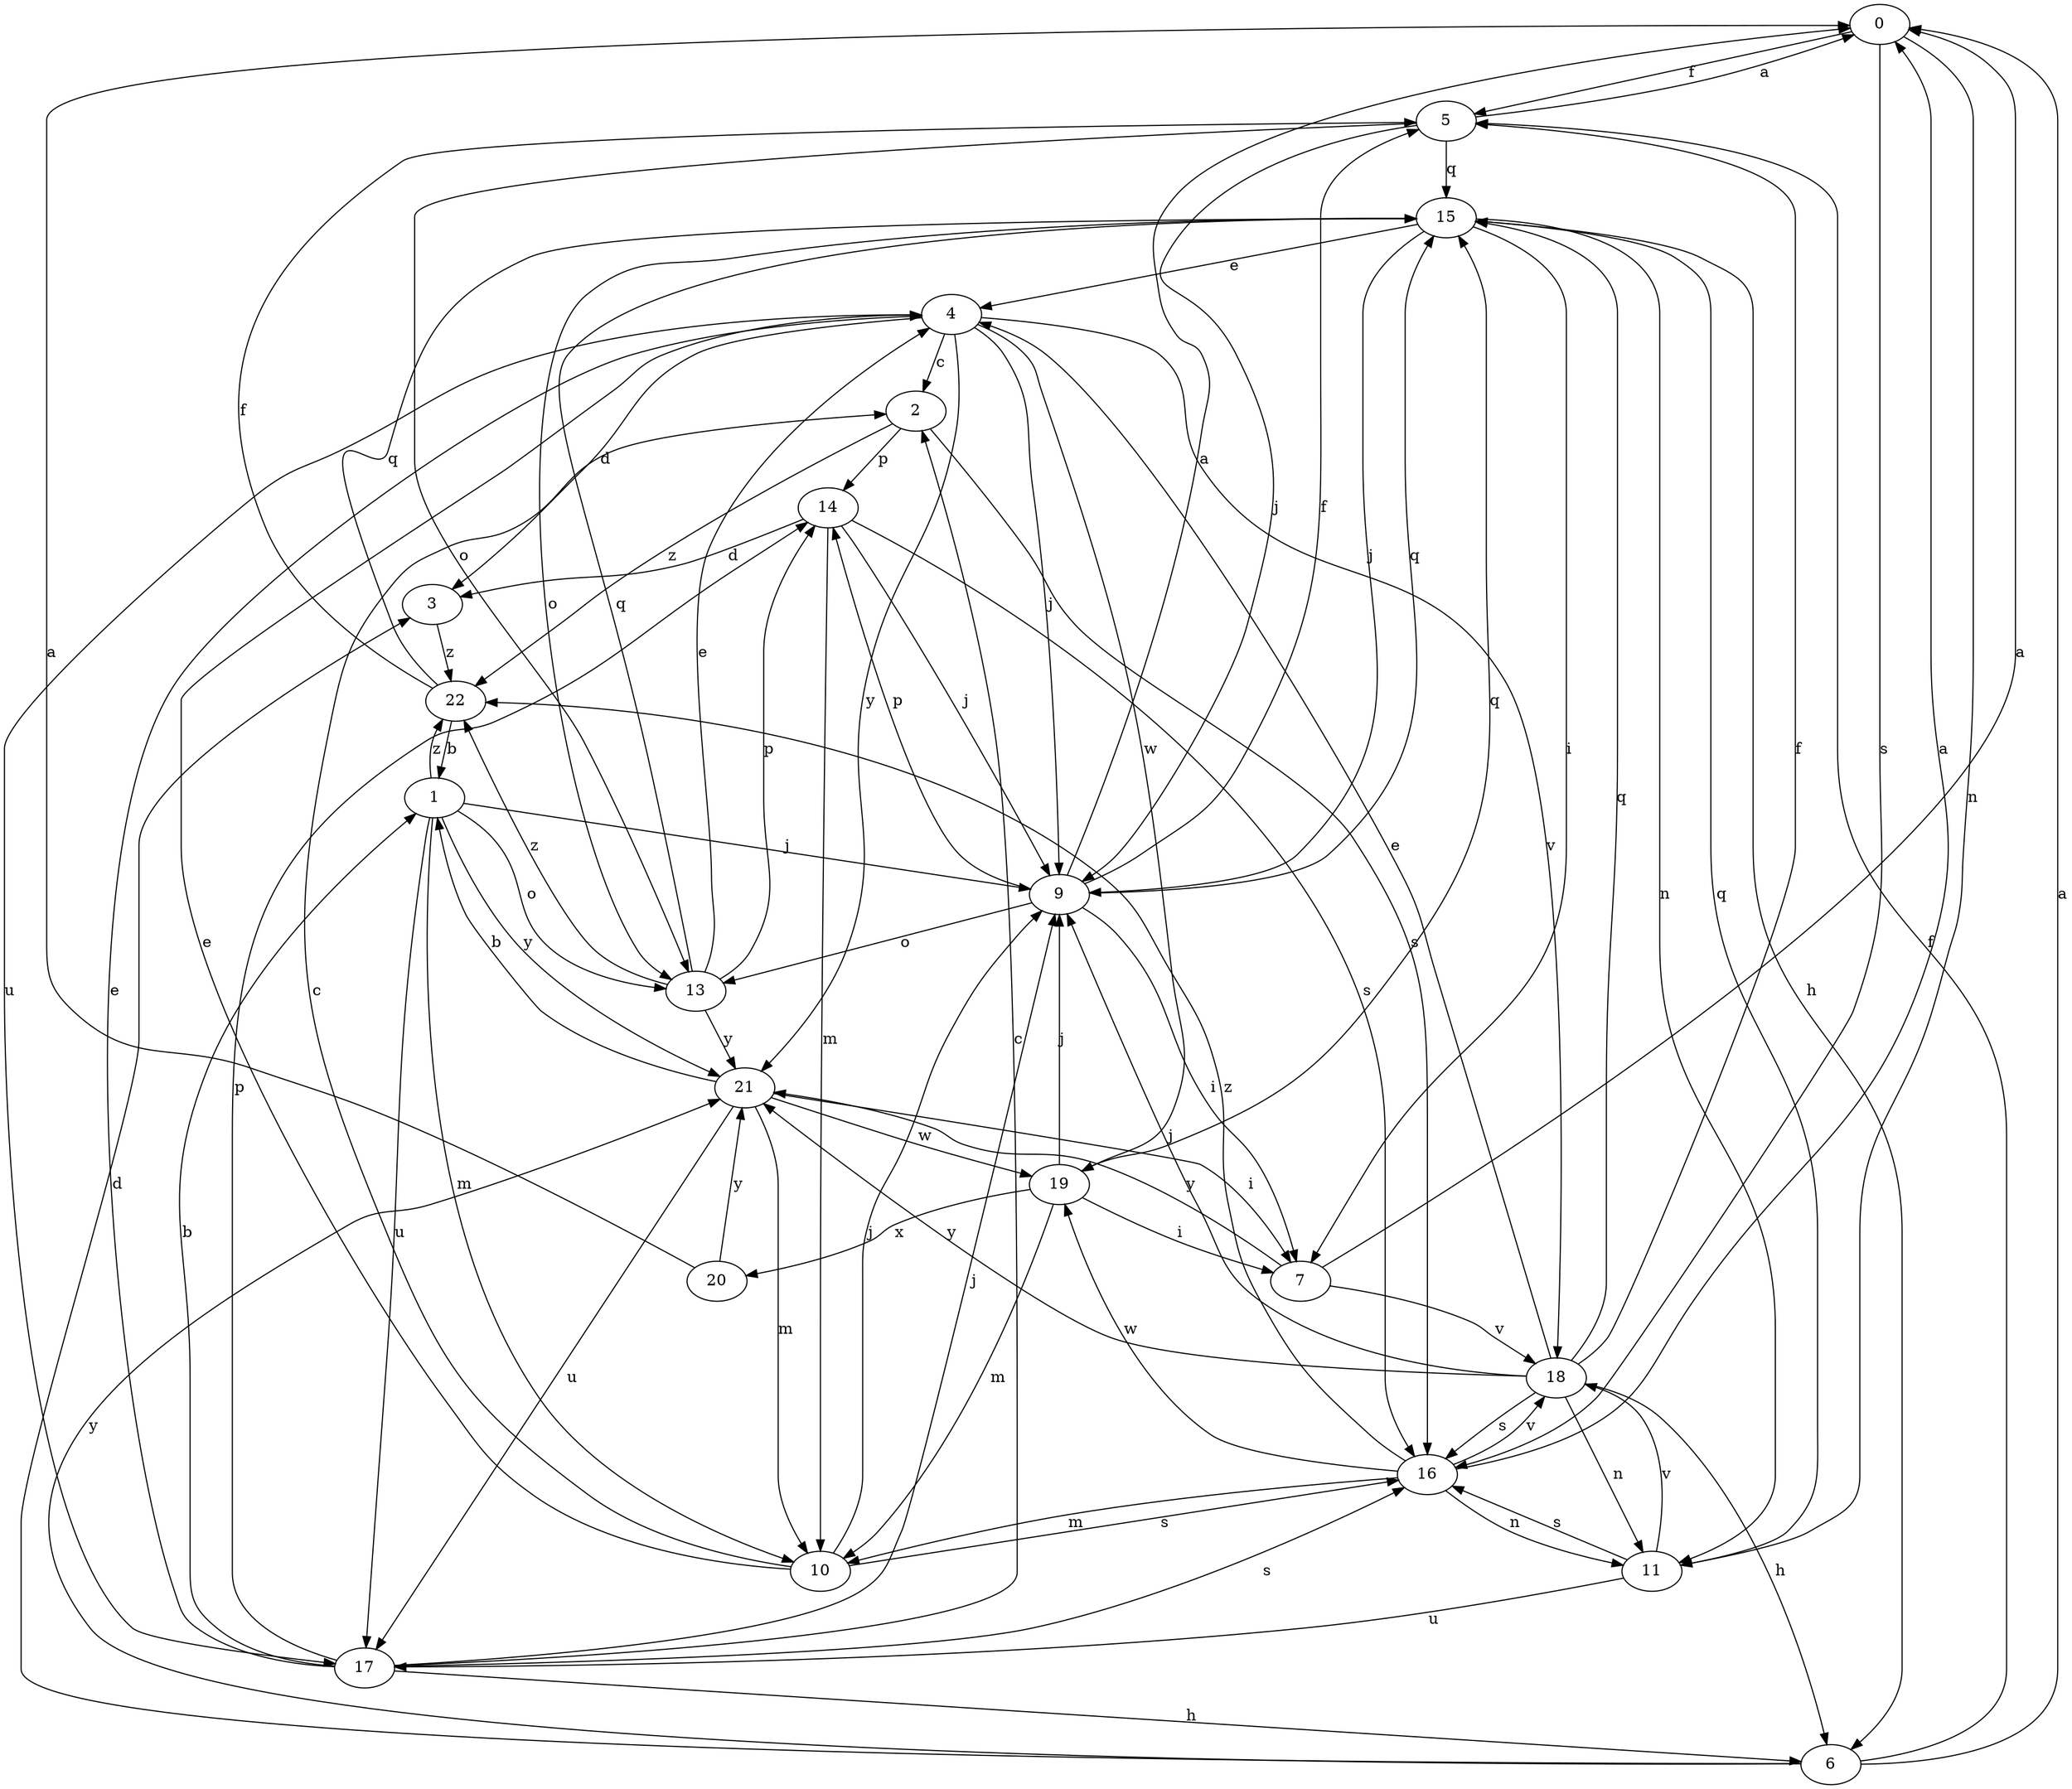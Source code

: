 strict digraph  {
0;
1;
2;
3;
4;
5;
6;
7;
9;
10;
11;
13;
14;
15;
16;
17;
18;
19;
20;
21;
22;
0 -> 5  [label=f];
0 -> 11  [label=n];
0 -> 16  [label=s];
1 -> 9  [label=j];
1 -> 10  [label=m];
1 -> 13  [label=o];
1 -> 17  [label=u];
1 -> 21  [label=y];
1 -> 22  [label=z];
2 -> 14  [label=p];
2 -> 16  [label=s];
2 -> 22  [label=z];
3 -> 22  [label=z];
4 -> 2  [label=c];
4 -> 3  [label=d];
4 -> 9  [label=j];
4 -> 17  [label=u];
4 -> 18  [label=v];
4 -> 19  [label=w];
4 -> 21  [label=y];
5 -> 0  [label=a];
5 -> 9  [label=j];
5 -> 13  [label=o];
5 -> 15  [label=q];
6 -> 0  [label=a];
6 -> 3  [label=d];
6 -> 5  [label=f];
6 -> 21  [label=y];
7 -> 0  [label=a];
7 -> 18  [label=v];
7 -> 21  [label=y];
9 -> 0  [label=a];
9 -> 5  [label=f];
9 -> 7  [label=i];
9 -> 13  [label=o];
9 -> 14  [label=p];
9 -> 15  [label=q];
10 -> 2  [label=c];
10 -> 4  [label=e];
10 -> 9  [label=j];
10 -> 16  [label=s];
11 -> 15  [label=q];
11 -> 16  [label=s];
11 -> 17  [label=u];
11 -> 18  [label=v];
13 -> 4  [label=e];
13 -> 14  [label=p];
13 -> 15  [label=q];
13 -> 21  [label=y];
13 -> 22  [label=z];
14 -> 3  [label=d];
14 -> 9  [label=j];
14 -> 10  [label=m];
14 -> 16  [label=s];
15 -> 4  [label=e];
15 -> 6  [label=h];
15 -> 7  [label=i];
15 -> 9  [label=j];
15 -> 11  [label=n];
15 -> 13  [label=o];
16 -> 0  [label=a];
16 -> 10  [label=m];
16 -> 11  [label=n];
16 -> 18  [label=v];
16 -> 19  [label=w];
16 -> 22  [label=z];
17 -> 1  [label=b];
17 -> 2  [label=c];
17 -> 4  [label=e];
17 -> 6  [label=h];
17 -> 9  [label=j];
17 -> 14  [label=p];
17 -> 16  [label=s];
18 -> 4  [label=e];
18 -> 5  [label=f];
18 -> 6  [label=h];
18 -> 9  [label=j];
18 -> 11  [label=n];
18 -> 15  [label=q];
18 -> 16  [label=s];
18 -> 21  [label=y];
19 -> 7  [label=i];
19 -> 9  [label=j];
19 -> 10  [label=m];
19 -> 15  [label=q];
19 -> 20  [label=x];
20 -> 0  [label=a];
20 -> 21  [label=y];
21 -> 1  [label=b];
21 -> 7  [label=i];
21 -> 10  [label=m];
21 -> 17  [label=u];
21 -> 19  [label=w];
22 -> 1  [label=b];
22 -> 5  [label=f];
22 -> 15  [label=q];
}
